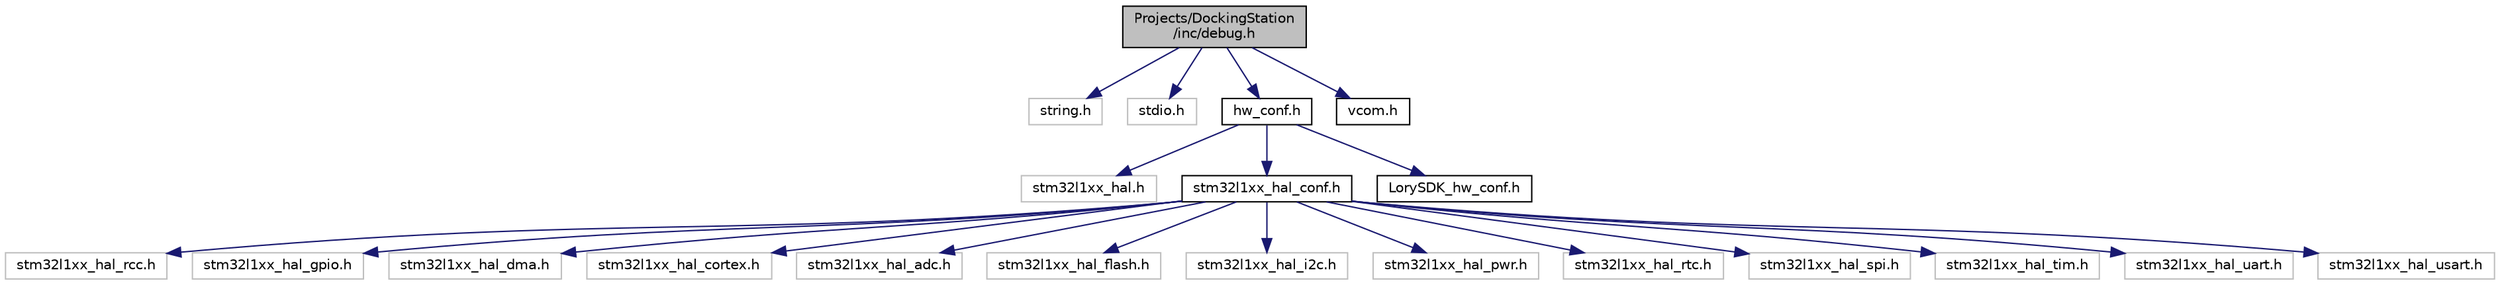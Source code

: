 digraph "Projects/DockingStation/inc/debug.h"
{
  edge [fontname="Helvetica",fontsize="10",labelfontname="Helvetica",labelfontsize="10"];
  node [fontname="Helvetica",fontsize="10",shape=record];
  Node0 [label="Projects/DockingStation\l/inc/debug.h",height=0.2,width=0.4,color="black", fillcolor="grey75", style="filled", fontcolor="black"];
  Node0 -> Node1 [color="midnightblue",fontsize="10",style="solid"];
  Node1 [label="string.h",height=0.2,width=0.4,color="grey75", fillcolor="white", style="filled"];
  Node0 -> Node2 [color="midnightblue",fontsize="10",style="solid"];
  Node2 [label="stdio.h",height=0.2,width=0.4,color="grey75", fillcolor="white", style="filled"];
  Node0 -> Node3 [color="midnightblue",fontsize="10",style="solid"];
  Node3 [label="hw_conf.h",height=0.2,width=0.4,color="black", fillcolor="white", style="filled",URL="$hw__conf_8h.html"];
  Node3 -> Node4 [color="midnightblue",fontsize="10",style="solid"];
  Node4 [label="stm32l1xx_hal.h",height=0.2,width=0.4,color="grey75", fillcolor="white", style="filled"];
  Node3 -> Node5 [color="midnightblue",fontsize="10",style="solid"];
  Node5 [label="stm32l1xx_hal_conf.h",height=0.2,width=0.4,color="black", fillcolor="white", style="filled",URL="$stm32l1xx__hal__conf_8h.html",tooltip="HAL configuration file. "];
  Node5 -> Node6 [color="midnightblue",fontsize="10",style="solid"];
  Node6 [label="stm32l1xx_hal_rcc.h",height=0.2,width=0.4,color="grey75", fillcolor="white", style="filled"];
  Node5 -> Node7 [color="midnightblue",fontsize="10",style="solid"];
  Node7 [label="stm32l1xx_hal_gpio.h",height=0.2,width=0.4,color="grey75", fillcolor="white", style="filled"];
  Node5 -> Node8 [color="midnightblue",fontsize="10",style="solid"];
  Node8 [label="stm32l1xx_hal_dma.h",height=0.2,width=0.4,color="grey75", fillcolor="white", style="filled"];
  Node5 -> Node9 [color="midnightblue",fontsize="10",style="solid"];
  Node9 [label="stm32l1xx_hal_cortex.h",height=0.2,width=0.4,color="grey75", fillcolor="white", style="filled"];
  Node5 -> Node10 [color="midnightblue",fontsize="10",style="solid"];
  Node10 [label="stm32l1xx_hal_adc.h",height=0.2,width=0.4,color="grey75", fillcolor="white", style="filled"];
  Node5 -> Node11 [color="midnightblue",fontsize="10",style="solid"];
  Node11 [label="stm32l1xx_hal_flash.h",height=0.2,width=0.4,color="grey75", fillcolor="white", style="filled"];
  Node5 -> Node12 [color="midnightblue",fontsize="10",style="solid"];
  Node12 [label="stm32l1xx_hal_i2c.h",height=0.2,width=0.4,color="grey75", fillcolor="white", style="filled"];
  Node5 -> Node13 [color="midnightblue",fontsize="10",style="solid"];
  Node13 [label="stm32l1xx_hal_pwr.h",height=0.2,width=0.4,color="grey75", fillcolor="white", style="filled"];
  Node5 -> Node14 [color="midnightblue",fontsize="10",style="solid"];
  Node14 [label="stm32l1xx_hal_rtc.h",height=0.2,width=0.4,color="grey75", fillcolor="white", style="filled"];
  Node5 -> Node15 [color="midnightblue",fontsize="10",style="solid"];
  Node15 [label="stm32l1xx_hal_spi.h",height=0.2,width=0.4,color="grey75", fillcolor="white", style="filled"];
  Node5 -> Node16 [color="midnightblue",fontsize="10",style="solid"];
  Node16 [label="stm32l1xx_hal_tim.h",height=0.2,width=0.4,color="grey75", fillcolor="white", style="filled"];
  Node5 -> Node17 [color="midnightblue",fontsize="10",style="solid"];
  Node17 [label="stm32l1xx_hal_uart.h",height=0.2,width=0.4,color="grey75", fillcolor="white", style="filled"];
  Node5 -> Node18 [color="midnightblue",fontsize="10",style="solid"];
  Node18 [label="stm32l1xx_hal_usart.h",height=0.2,width=0.4,color="grey75", fillcolor="white", style="filled"];
  Node3 -> Node19 [color="midnightblue",fontsize="10",style="solid"];
  Node19 [label="LorySDK_hw_conf.h",height=0.2,width=0.4,color="black", fillcolor="white", style="filled",URL="$_lory_s_d_k__hw__conf_8h.html"];
  Node0 -> Node20 [color="midnightblue",fontsize="10",style="solid"];
  Node20 [label="vcom.h",height=0.2,width=0.4,color="black", fillcolor="white", style="filled",URL="$vcom_8h.html"];
}
